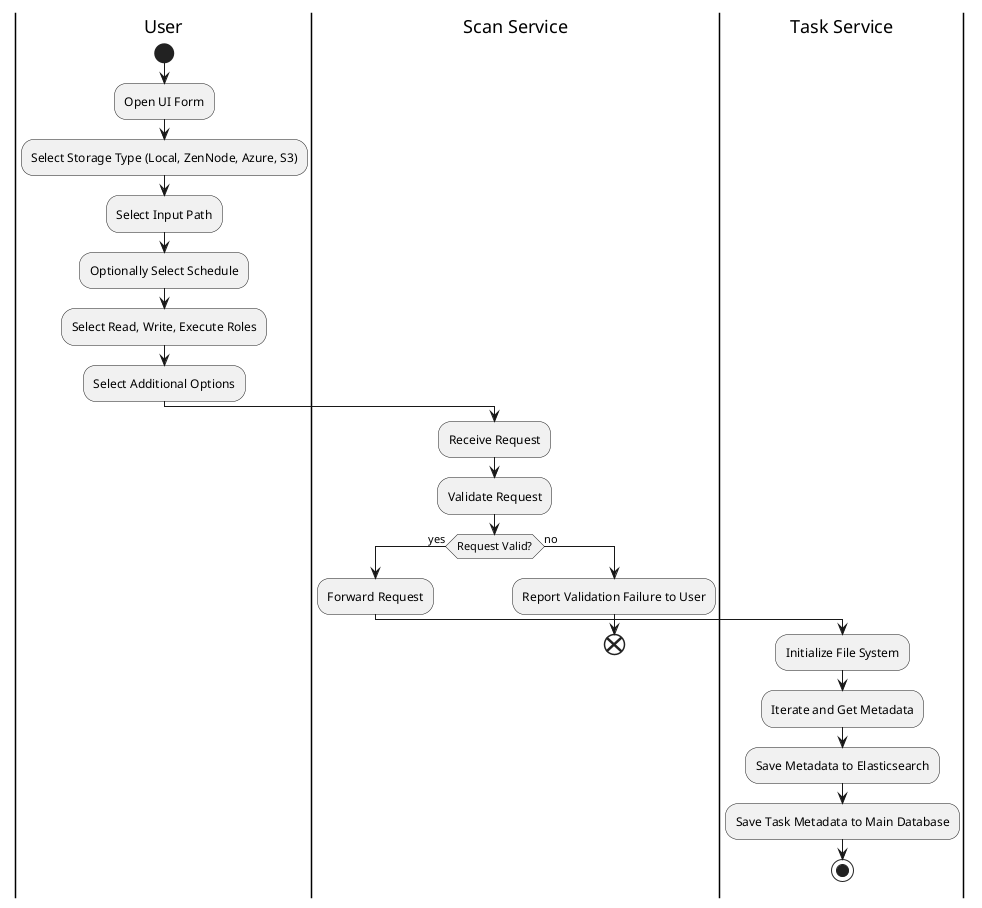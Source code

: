 @startuml
|User|
start
:Open UI Form;
:Select Storage Type (Local, ZenNode, Azure, S3);
:Select Input Path;
:Optionally Select Schedule;
:Select Read, Write, Execute Roles;
:Select Additional Options;
|Scan Service|
:Receive Request;
:Validate Request;
if (Request Valid?) then (yes)
  :Forward Request;
  |Task Service|
  :Initialize File System;
  :Iterate and Get Metadata;
  :Save Metadata to Elasticsearch;
  :Save Task Metadata to Main Database;
  stop
else (no)
  |Scan Service|
  :Report Validation Failure to User;
  end
endif
@enduml
